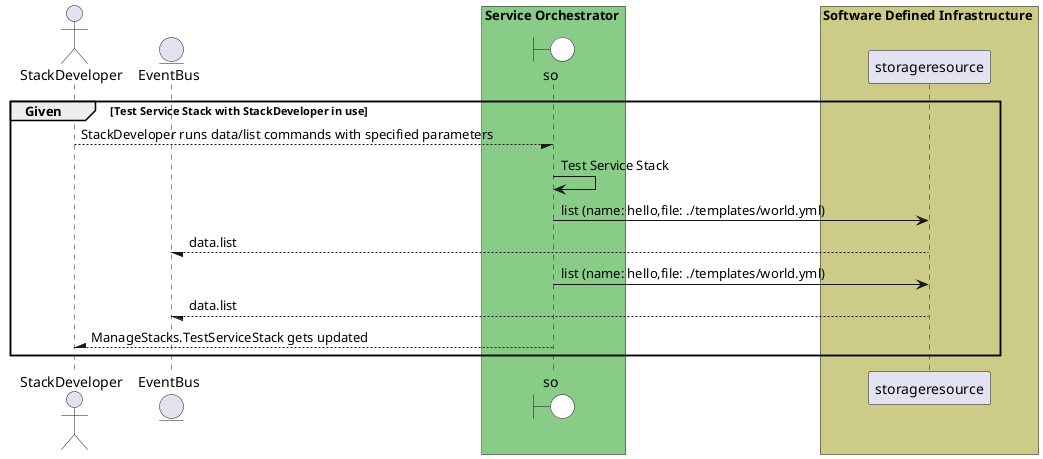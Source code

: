 @startuml


actor "StackDeveloper"


entity EventBus

box Service Orchestrator #88cc88
    boundary so #white
end box


box Software Defined Infrastructure #cccc88
            participant storageresource
    end box

group Given [Test Service Stack with StackDeveloper in use]

"StackDeveloper" --/ so: StackDeveloper runs data/list commands with specified parameters
"so" -> so: Test Service Stack

    so -> "storageresource": list (name: hello,file: ./templates/world.yml)

    "storageresource" --/ EventBus: data.list

    so -> "storageresource": list (name: hello,file: ./templates/world.yml)

    "storageresource" --/ EventBus: data.list



"StackDeveloper" /-- so: ManageStacks.TestServiceStack gets updated


end

@enduml
